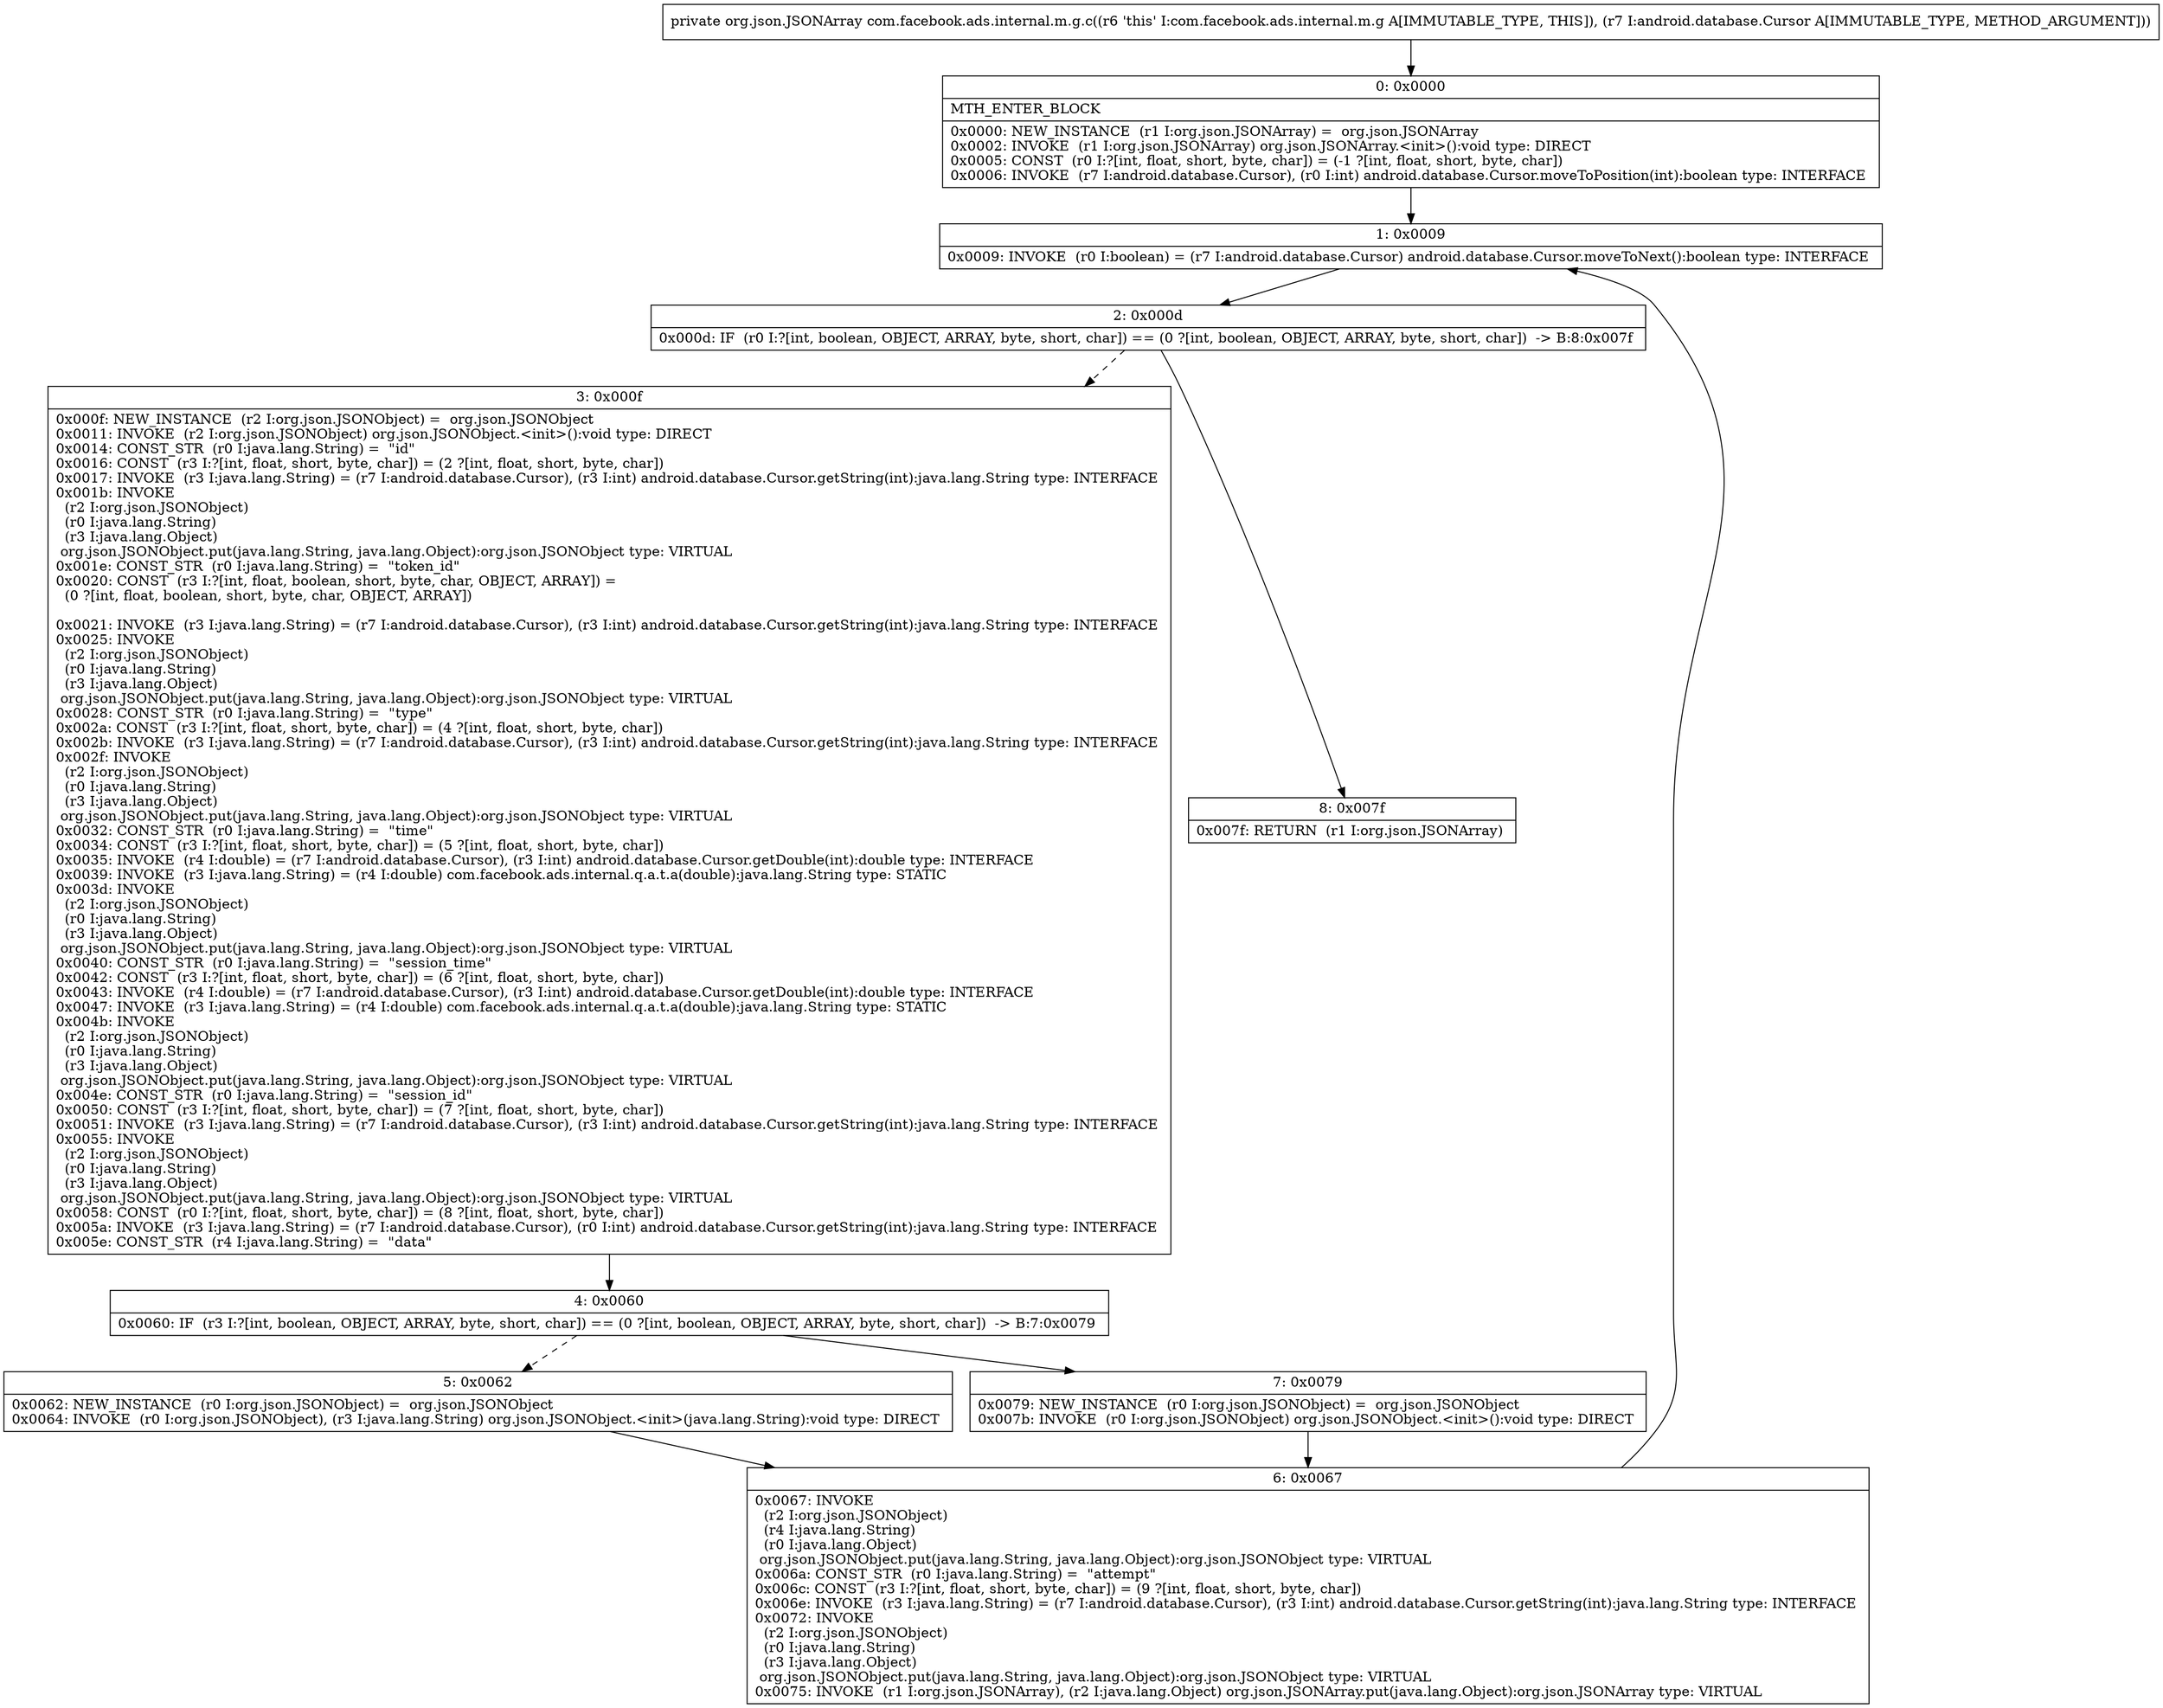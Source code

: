 digraph "CFG forcom.facebook.ads.internal.m.g.c(Landroid\/database\/Cursor;)Lorg\/json\/JSONArray;" {
Node_0 [shape=record,label="{0\:\ 0x0000|MTH_ENTER_BLOCK\l|0x0000: NEW_INSTANCE  (r1 I:org.json.JSONArray) =  org.json.JSONArray \l0x0002: INVOKE  (r1 I:org.json.JSONArray) org.json.JSONArray.\<init\>():void type: DIRECT \l0x0005: CONST  (r0 I:?[int, float, short, byte, char]) = (\-1 ?[int, float, short, byte, char]) \l0x0006: INVOKE  (r7 I:android.database.Cursor), (r0 I:int) android.database.Cursor.moveToPosition(int):boolean type: INTERFACE \l}"];
Node_1 [shape=record,label="{1\:\ 0x0009|0x0009: INVOKE  (r0 I:boolean) = (r7 I:android.database.Cursor) android.database.Cursor.moveToNext():boolean type: INTERFACE \l}"];
Node_2 [shape=record,label="{2\:\ 0x000d|0x000d: IF  (r0 I:?[int, boolean, OBJECT, ARRAY, byte, short, char]) == (0 ?[int, boolean, OBJECT, ARRAY, byte, short, char])  \-\> B:8:0x007f \l}"];
Node_3 [shape=record,label="{3\:\ 0x000f|0x000f: NEW_INSTANCE  (r2 I:org.json.JSONObject) =  org.json.JSONObject \l0x0011: INVOKE  (r2 I:org.json.JSONObject) org.json.JSONObject.\<init\>():void type: DIRECT \l0x0014: CONST_STR  (r0 I:java.lang.String) =  \"id\" \l0x0016: CONST  (r3 I:?[int, float, short, byte, char]) = (2 ?[int, float, short, byte, char]) \l0x0017: INVOKE  (r3 I:java.lang.String) = (r7 I:android.database.Cursor), (r3 I:int) android.database.Cursor.getString(int):java.lang.String type: INTERFACE \l0x001b: INVOKE  \l  (r2 I:org.json.JSONObject)\l  (r0 I:java.lang.String)\l  (r3 I:java.lang.Object)\l org.json.JSONObject.put(java.lang.String, java.lang.Object):org.json.JSONObject type: VIRTUAL \l0x001e: CONST_STR  (r0 I:java.lang.String) =  \"token_id\" \l0x0020: CONST  (r3 I:?[int, float, boolean, short, byte, char, OBJECT, ARRAY]) = \l  (0 ?[int, float, boolean, short, byte, char, OBJECT, ARRAY])\l \l0x0021: INVOKE  (r3 I:java.lang.String) = (r7 I:android.database.Cursor), (r3 I:int) android.database.Cursor.getString(int):java.lang.String type: INTERFACE \l0x0025: INVOKE  \l  (r2 I:org.json.JSONObject)\l  (r0 I:java.lang.String)\l  (r3 I:java.lang.Object)\l org.json.JSONObject.put(java.lang.String, java.lang.Object):org.json.JSONObject type: VIRTUAL \l0x0028: CONST_STR  (r0 I:java.lang.String) =  \"type\" \l0x002a: CONST  (r3 I:?[int, float, short, byte, char]) = (4 ?[int, float, short, byte, char]) \l0x002b: INVOKE  (r3 I:java.lang.String) = (r7 I:android.database.Cursor), (r3 I:int) android.database.Cursor.getString(int):java.lang.String type: INTERFACE \l0x002f: INVOKE  \l  (r2 I:org.json.JSONObject)\l  (r0 I:java.lang.String)\l  (r3 I:java.lang.Object)\l org.json.JSONObject.put(java.lang.String, java.lang.Object):org.json.JSONObject type: VIRTUAL \l0x0032: CONST_STR  (r0 I:java.lang.String) =  \"time\" \l0x0034: CONST  (r3 I:?[int, float, short, byte, char]) = (5 ?[int, float, short, byte, char]) \l0x0035: INVOKE  (r4 I:double) = (r7 I:android.database.Cursor), (r3 I:int) android.database.Cursor.getDouble(int):double type: INTERFACE \l0x0039: INVOKE  (r3 I:java.lang.String) = (r4 I:double) com.facebook.ads.internal.q.a.t.a(double):java.lang.String type: STATIC \l0x003d: INVOKE  \l  (r2 I:org.json.JSONObject)\l  (r0 I:java.lang.String)\l  (r3 I:java.lang.Object)\l org.json.JSONObject.put(java.lang.String, java.lang.Object):org.json.JSONObject type: VIRTUAL \l0x0040: CONST_STR  (r0 I:java.lang.String) =  \"session_time\" \l0x0042: CONST  (r3 I:?[int, float, short, byte, char]) = (6 ?[int, float, short, byte, char]) \l0x0043: INVOKE  (r4 I:double) = (r7 I:android.database.Cursor), (r3 I:int) android.database.Cursor.getDouble(int):double type: INTERFACE \l0x0047: INVOKE  (r3 I:java.lang.String) = (r4 I:double) com.facebook.ads.internal.q.a.t.a(double):java.lang.String type: STATIC \l0x004b: INVOKE  \l  (r2 I:org.json.JSONObject)\l  (r0 I:java.lang.String)\l  (r3 I:java.lang.Object)\l org.json.JSONObject.put(java.lang.String, java.lang.Object):org.json.JSONObject type: VIRTUAL \l0x004e: CONST_STR  (r0 I:java.lang.String) =  \"session_id\" \l0x0050: CONST  (r3 I:?[int, float, short, byte, char]) = (7 ?[int, float, short, byte, char]) \l0x0051: INVOKE  (r3 I:java.lang.String) = (r7 I:android.database.Cursor), (r3 I:int) android.database.Cursor.getString(int):java.lang.String type: INTERFACE \l0x0055: INVOKE  \l  (r2 I:org.json.JSONObject)\l  (r0 I:java.lang.String)\l  (r3 I:java.lang.Object)\l org.json.JSONObject.put(java.lang.String, java.lang.Object):org.json.JSONObject type: VIRTUAL \l0x0058: CONST  (r0 I:?[int, float, short, byte, char]) = (8 ?[int, float, short, byte, char]) \l0x005a: INVOKE  (r3 I:java.lang.String) = (r7 I:android.database.Cursor), (r0 I:int) android.database.Cursor.getString(int):java.lang.String type: INTERFACE \l0x005e: CONST_STR  (r4 I:java.lang.String) =  \"data\" \l}"];
Node_4 [shape=record,label="{4\:\ 0x0060|0x0060: IF  (r3 I:?[int, boolean, OBJECT, ARRAY, byte, short, char]) == (0 ?[int, boolean, OBJECT, ARRAY, byte, short, char])  \-\> B:7:0x0079 \l}"];
Node_5 [shape=record,label="{5\:\ 0x0062|0x0062: NEW_INSTANCE  (r0 I:org.json.JSONObject) =  org.json.JSONObject \l0x0064: INVOKE  (r0 I:org.json.JSONObject), (r3 I:java.lang.String) org.json.JSONObject.\<init\>(java.lang.String):void type: DIRECT \l}"];
Node_6 [shape=record,label="{6\:\ 0x0067|0x0067: INVOKE  \l  (r2 I:org.json.JSONObject)\l  (r4 I:java.lang.String)\l  (r0 I:java.lang.Object)\l org.json.JSONObject.put(java.lang.String, java.lang.Object):org.json.JSONObject type: VIRTUAL \l0x006a: CONST_STR  (r0 I:java.lang.String) =  \"attempt\" \l0x006c: CONST  (r3 I:?[int, float, short, byte, char]) = (9 ?[int, float, short, byte, char]) \l0x006e: INVOKE  (r3 I:java.lang.String) = (r7 I:android.database.Cursor), (r3 I:int) android.database.Cursor.getString(int):java.lang.String type: INTERFACE \l0x0072: INVOKE  \l  (r2 I:org.json.JSONObject)\l  (r0 I:java.lang.String)\l  (r3 I:java.lang.Object)\l org.json.JSONObject.put(java.lang.String, java.lang.Object):org.json.JSONObject type: VIRTUAL \l0x0075: INVOKE  (r1 I:org.json.JSONArray), (r2 I:java.lang.Object) org.json.JSONArray.put(java.lang.Object):org.json.JSONArray type: VIRTUAL \l}"];
Node_7 [shape=record,label="{7\:\ 0x0079|0x0079: NEW_INSTANCE  (r0 I:org.json.JSONObject) =  org.json.JSONObject \l0x007b: INVOKE  (r0 I:org.json.JSONObject) org.json.JSONObject.\<init\>():void type: DIRECT \l}"];
Node_8 [shape=record,label="{8\:\ 0x007f|0x007f: RETURN  (r1 I:org.json.JSONArray) \l}"];
MethodNode[shape=record,label="{private org.json.JSONArray com.facebook.ads.internal.m.g.c((r6 'this' I:com.facebook.ads.internal.m.g A[IMMUTABLE_TYPE, THIS]), (r7 I:android.database.Cursor A[IMMUTABLE_TYPE, METHOD_ARGUMENT])) }"];
MethodNode -> Node_0;
Node_0 -> Node_1;
Node_1 -> Node_2;
Node_2 -> Node_3[style=dashed];
Node_2 -> Node_8;
Node_3 -> Node_4;
Node_4 -> Node_5[style=dashed];
Node_4 -> Node_7;
Node_5 -> Node_6;
Node_6 -> Node_1;
Node_7 -> Node_6;
}

